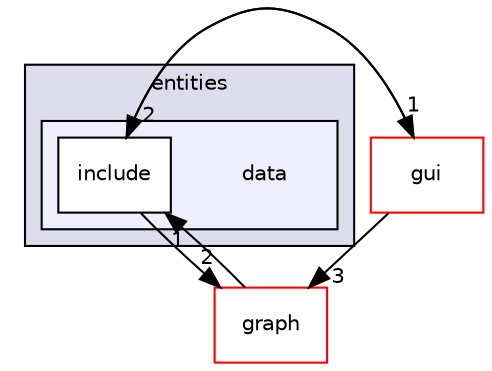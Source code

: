 digraph "C:/Users/ququq/Desktop/Repository Local Projet/Trophic_Network/entities/data" {
  compound=true
  node [ fontsize="10", fontname="Helvetica"];
  edge [ labelfontsize="10", labelfontname="Helvetica"];
  subgraph clusterdir_5f80013d9f8a3f0528e3199f2c210c49 {
    graph [ bgcolor="#ddddee", pencolor="black", label="entities" fontname="Helvetica", fontsize="10", URL="dir_5f80013d9f8a3f0528e3199f2c210c49.html"]
  subgraph clusterdir_8d35c52d15ae83fc5174ab4c0c39e5b0 {
    graph [ bgcolor="#eeeeff", pencolor="black", label="" URL="dir_8d35c52d15ae83fc5174ab4c0c39e5b0.html"];
    dir_8d35c52d15ae83fc5174ab4c0c39e5b0 [shape=plaintext label="data"];
    dir_477b179e4c767e518247f6e4c8c280cb [shape=box label="include" color="black" fillcolor="white" style="filled" URL="dir_477b179e4c767e518247f6e4c8c280cb.html"];
  }
  }
  dir_c3d0b6be5bb4760826199717627d2316 [shape=box label="gui" fillcolor="white" style="filled" color="red" URL="dir_c3d0b6be5bb4760826199717627d2316.html"];
  dir_79d222b315895dbf79da2ed51619eb88 [shape=box label="graph" fillcolor="white" style="filled" color="red" URL="dir_79d222b315895dbf79da2ed51619eb88.html"];
  dir_c3d0b6be5bb4760826199717627d2316->dir_477b179e4c767e518247f6e4c8c280cb [headlabel="2", labeldistance=1.5 headhref="dir_000009_000006.html"];
  dir_c3d0b6be5bb4760826199717627d2316->dir_79d222b315895dbf79da2ed51619eb88 [headlabel="3", labeldistance=1.5 headhref="dir_000009_000007.html"];
  dir_477b179e4c767e518247f6e4c8c280cb->dir_c3d0b6be5bb4760826199717627d2316 [headlabel="1", labeldistance=1.5 headhref="dir_000006_000009.html"];
  dir_477b179e4c767e518247f6e4c8c280cb->dir_79d222b315895dbf79da2ed51619eb88 [headlabel="2", labeldistance=1.5 headhref="dir_000006_000007.html"];
  dir_79d222b315895dbf79da2ed51619eb88->dir_477b179e4c767e518247f6e4c8c280cb [headlabel="1", labeldistance=1.5 headhref="dir_000007_000006.html"];
}
